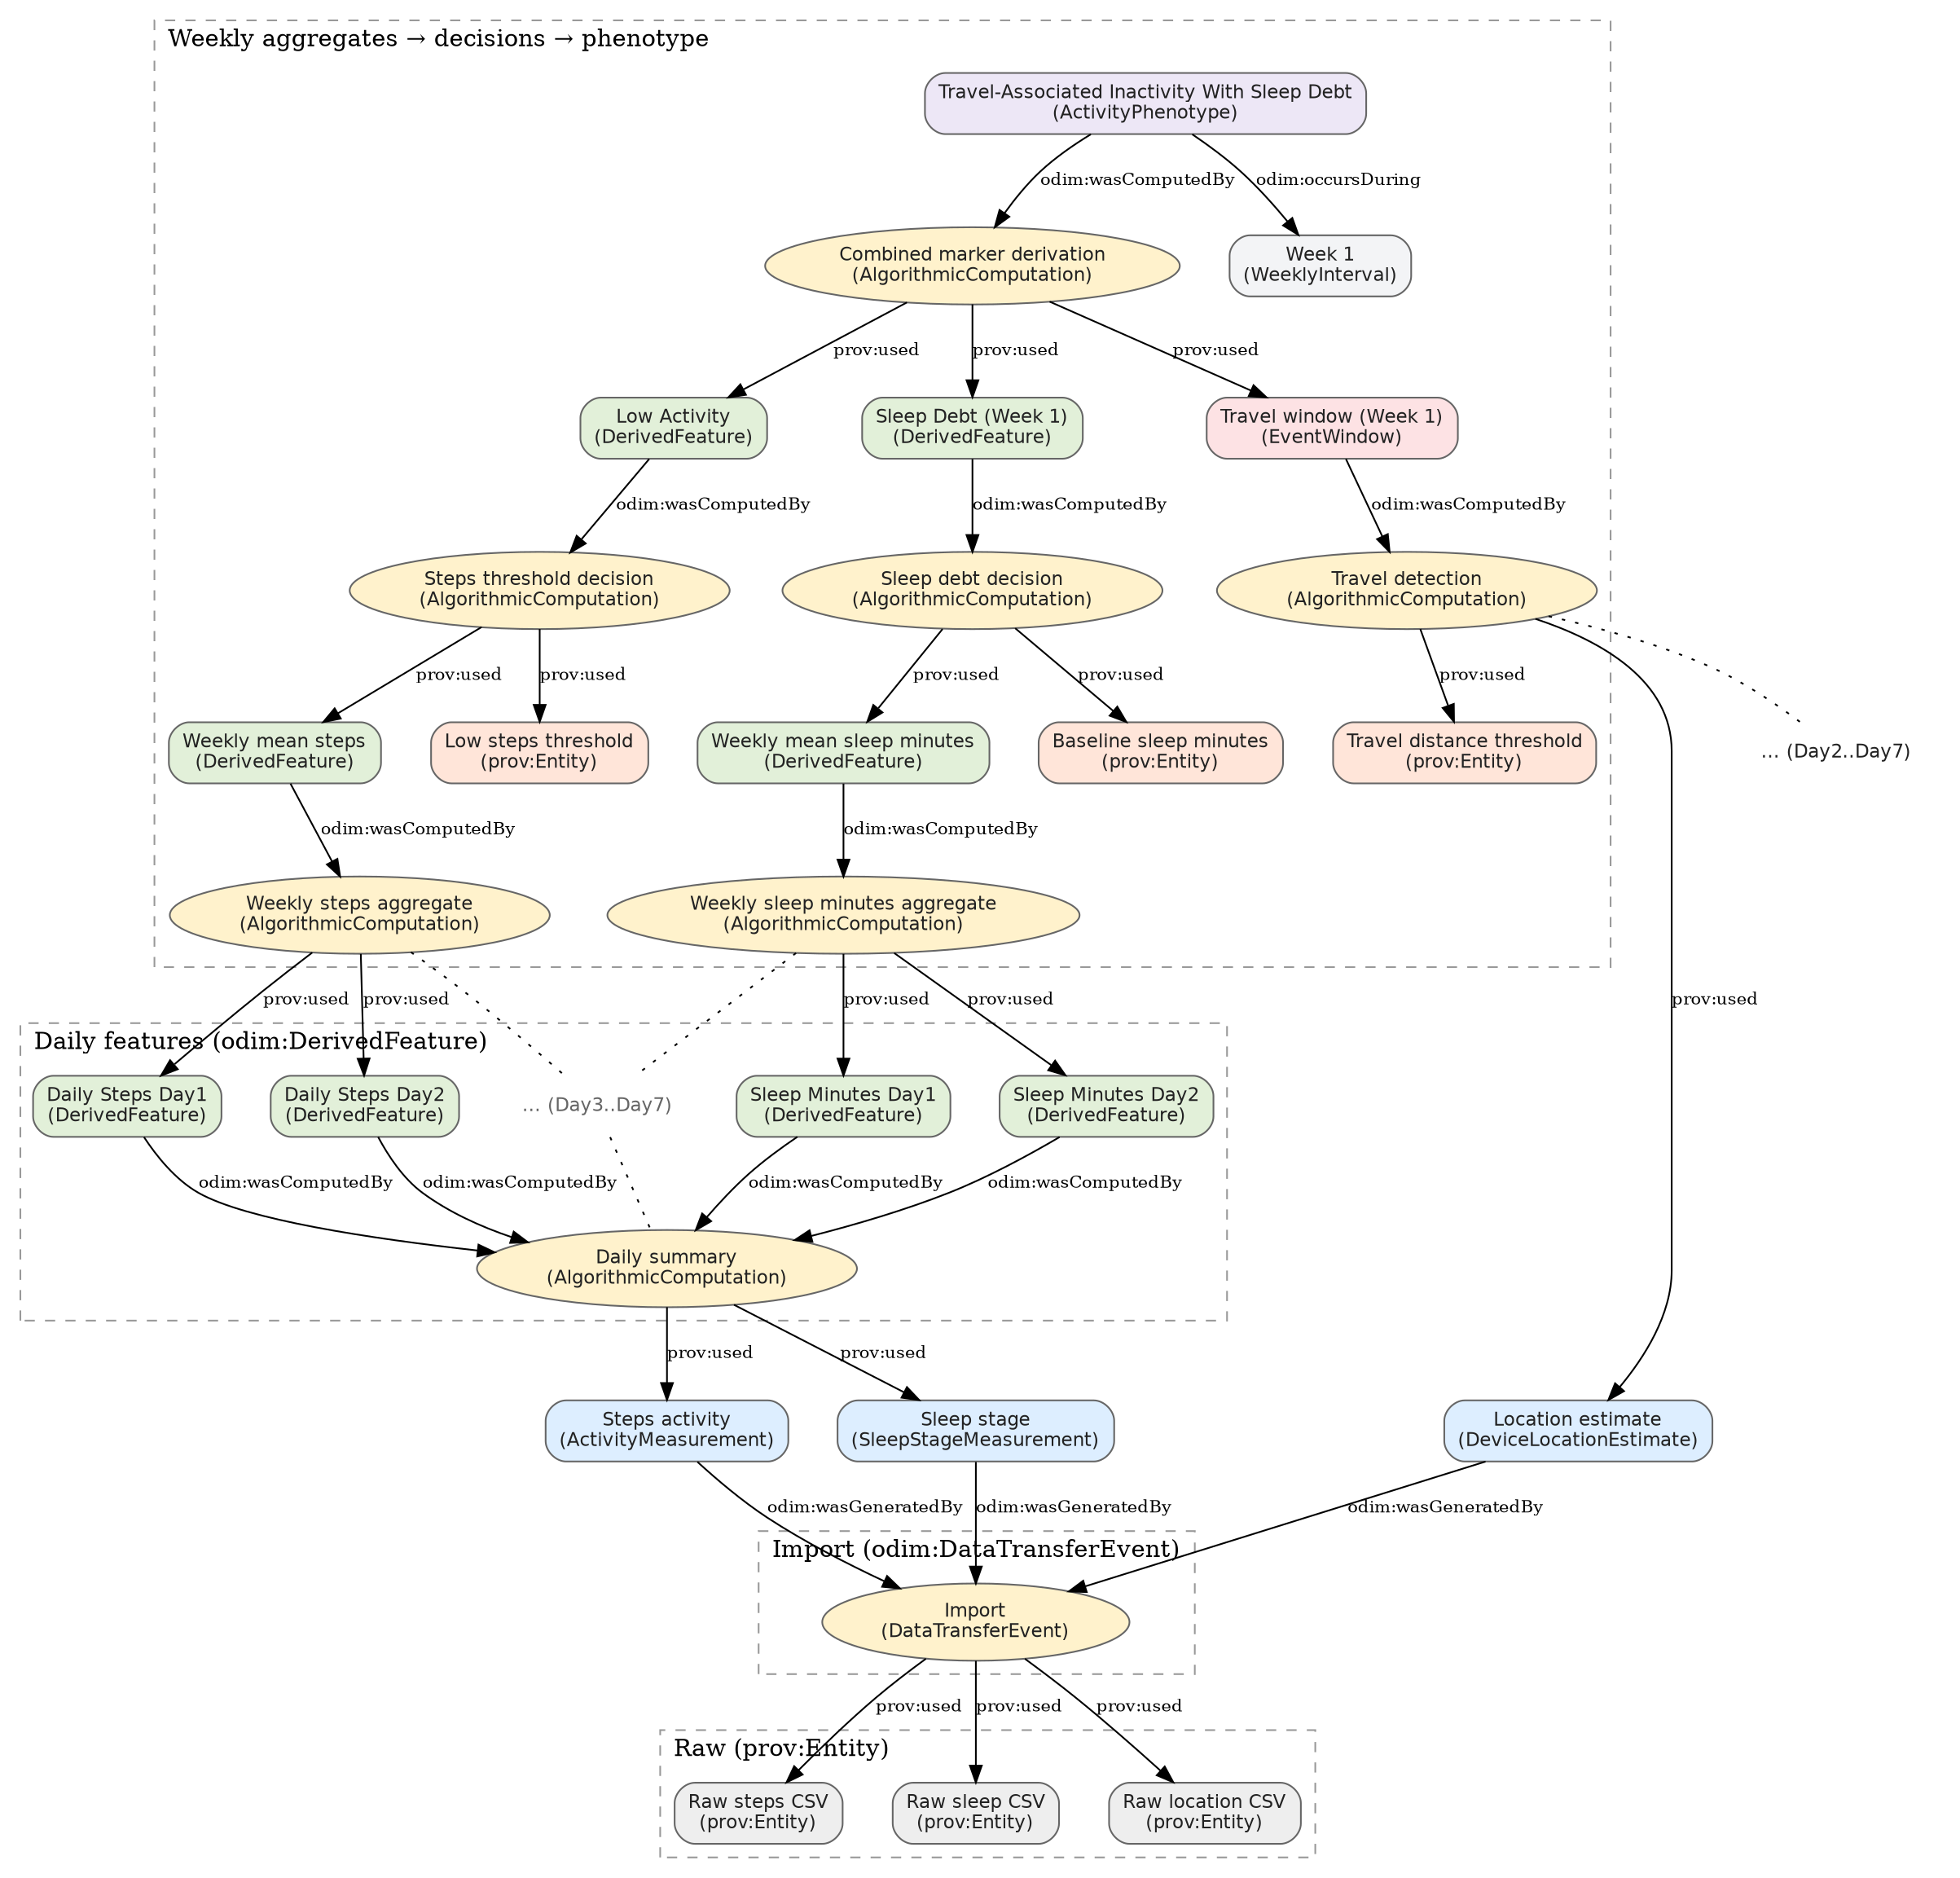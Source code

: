 digraph DemoFlow {
  rankdir=TB;
  splines=true;
  nodesep=0.4;
  ranksep=0.6;

  // Default node styles
  node [fontname="Helvetica", fontsize=11, style="rounded,filled", color="#666666", fontcolor="#222222", fillcolor="white", penwidth=1.0];

  // Legend removed for presentation clarity

  // Raw entities (prov:Entity)
  subgraph cluster_raw {
    label="Raw (prov:Entity)"; style=dashed; color=gray60; labelloc="t"; labeljust="l";
    RawSteps [label="Raw steps CSV\n(prov:Entity)", shape=box, fillcolor="#EEEEEE"];
    RawSleep [label="Raw sleep CSV\n(prov:Entity)", shape=box, fillcolor="#EEEEEE"];
    RawLoc   [label="Raw location CSV\n(prov:Entity)", shape=box, fillcolor="#EEEEEE"];
  }

  // Import activity
  subgraph cluster_import {
    label="Import (odim:DataTransferEvent)"; style=dashed; color=gray60; labelloc="t"; labeljust="l";
    Import [label="Import\n(DataTransferEvent)", shape=ellipse, fillcolor="#FFF2CC"];
  }

  // Observations (entities)
  subgraph cluster_obs {
    label=""; style=invis; color=gray60;
    ObsSteps [label="Steps activity\n(ActivityMeasurement)", shape=box, fillcolor="#DDEEFF"];
    ObsSleep [label="Sleep stage\n(SleepStageMeasurement)", shape=box, fillcolor="#DDEEFF"];
    ObsLoc   [label="Location estimate\n(DeviceLocationEstimate)", shape=box, fillcolor="#DDEEFF"];
    ObsDots  [label="… (Day2..Day7)", shape=plaintext];
  }

  // Daily computation + features (steps + sleep minutes)
  subgraph cluster_daily {
    label="Daily features (odim:DerivedFeature)"; style=dashed; color=gray60; labelloc="t"; labeljust="l";
    DailyComp [label="Daily summary\n(AlgorithmicComputation)", shape=ellipse, fillcolor="#FFF2CC"];
    F1 [label="Daily Steps Day1\n(DerivedFeature)", shape=box, fillcolor="#E2F0D9"];
    F2 [label="Daily Steps Day2\n(DerivedFeature)", shape=box, fillcolor="#E2F0D9"];
    FDots [label="… (Day3..Day7)", shape=plaintext, color="#888888", fontcolor="#666666"];
    SQ1 [label="Sleep Minutes Day1\n(DerivedFeature)", shape=box, fillcolor="#E2F0D9"];
    SQ2 [label="Sleep Minutes Day2\n(DerivedFeature)", shape=box, fillcolor="#E2F0D9"];
  }

  // Weekly aggregation + decisions + combined phenotype
  subgraph cluster_weekly {
    label="Weekly aggregates → decisions → phenotype"; style=dashed; color=gray60; labelloc="t"; labeljust="l";
    WeeklySteps [label="Weekly steps aggregate\n(AlgorithmicComputation)", shape=ellipse, fillcolor="#FFF2CC"];
    MeanSteps [label="Weekly mean steps\n(DerivedFeature)", shape=box, fillcolor="#E2F0D9"];
    Thresh [label="Low steps threshold\n(prov:Entity)", shape=box, fillcolor="#FFE5D9"];
    StepsDecision [label="Steps threshold decision\n(AlgorithmicComputation)", shape=ellipse, fillcolor="#FFF2CC"];
    Marker [label="Low Activity\n(DerivedFeature)", shape=box, style="rounded,filled", fillcolor="#E2F0D9"];

    WeeklySleep [label="Weekly sleep minutes aggregate\n(AlgorithmicComputation)", shape=ellipse, fillcolor="#FFF2CC"];
    MeanSleep [label="Weekly mean sleep minutes\n(DerivedFeature)", shape=box, fillcolor="#E2F0D9"];
    SleepBaseline [label="Baseline sleep minutes\n(prov:Entity)", shape=box, fillcolor="#FFE5D9"];
    SleepDebtDecision [label="Sleep debt decision\n(AlgorithmicComputation)", shape=ellipse, fillcolor="#FFF2CC"];
    SleepDebt [label="Sleep Debt (Week 1)\n(DerivedFeature)", shape=box, fillcolor="#E2F0D9"];

    Combine [label="Combined marker derivation\n(AlgorithmicComputation)", shape=ellipse, fillcolor="#FFF2CC"];
    Phenotype [label="Travel-Associated Inactivity With Sleep Debt\n(ActivityPhenotype)", shape=box, style="rounded,filled", fillcolor="#EDE7F6"];
    Week [label="Week 1\n(WeeklyInterval)", shape=box, fillcolor="#F3F4F6"];

    // Travel detection elements placed within weekly cluster
    TravelDetect [label="Travel detection\n(AlgorithmicComputation)", shape=ellipse, fillcolor="#FFF2CC"];
    TravelWin [label="Travel window (Week 1)\n(EventWindow)", shape=box, fillcolor="#FDE2E4"];
    TravelThresh [label="Travel distance threshold\n(prov:Entity)", shape=box, fillcolor="#FFE5D9"];
  }

  // Edges with exact predicates
  // Import used raw files (prov:used: Activity -> Entity)
  Import -> RawSteps [label="prov:used", fontsize=10];
  Import -> RawSleep [label="prov:used", fontsize=10];
  Import -> RawLoc   [label="prov:used", fontsize=10];

  // Observations were generated by Import (odim:wasGeneratedBy: Entity -> Activity)
  ObsSteps -> Import [label="odim:wasGeneratedBy", fontsize=10];
  ObsSleep -> Import [label="odim:wasGeneratedBy", fontsize=10];
  ObsLoc   -> Import [label="odim:wasGeneratedBy", fontsize=10];
  {rank=same; ObsSteps; ObsSleep; ObsLoc;}

  // Daily computation used observations (prov:used)
  DailyComp -> ObsSteps [label="prov:used", fontsize=10];
  DailyComp -> ObsSleep [label="prov:used", fontsize=10];

  // Travel detection from location observations (nodes defined in weekly cluster)
  TravelDetect -> ObsLoc [label="prov:used", fontsize=10];
  TravelDetect -> ObsDots [style=dotted, arrowhead=none];
  TravelDetect -> TravelThresh [label="prov:used", fontsize=10];
  TravelWin -> TravelDetect [label="odim:wasComputedBy", fontsize=10];

  // Daily features were computed by DailyComp (odim:wasComputedBy)
  F1 -> DailyComp [label="odim:wasComputedBy", fontsize=10];
  F2 -> DailyComp [label="odim:wasComputedBy", fontsize=10];
  SQ1 -> DailyComp [label="odim:wasComputedBy", fontsize=10];
  SQ2 -> DailyComp [label="odim:wasComputedBy", fontsize=10];
  FDots -> DailyComp [style=dotted, arrowhead=none];

  // Weekly steps aggregate and decision
  WeeklySteps -> F1 [label="prov:used", fontsize=10];
  WeeklySteps -> F2 [label="prov:used", fontsize=10];
  WeeklySteps -> FDots [style=dotted, arrowhead=none];
  MeanSteps -> WeeklySteps [label="odim:wasComputedBy", fontsize=10];
  StepsDecision -> MeanSteps [label="prov:used", fontsize=10];
  StepsDecision -> Thresh [label="prov:used", fontsize=10];
  Marker -> StepsDecision [label="odim:wasComputedBy", fontsize=10];

  // Weekly sleep minutes aggregate + sleep debt decision
  WeeklySleep -> SQ1 [label="prov:used", fontsize=10];
  WeeklySleep -> SQ2 [label="prov:used", fontsize=10];
  WeeklySleep -> FDots [style=dotted, arrowhead=none];
  MeanSleep -> WeeklySleep [label="odim:wasComputedBy", fontsize=10];
  SleepDebtDecision -> MeanSleep [label="prov:used", fontsize=10];
  SleepDebtDecision -> SleepBaseline [label="prov:used", fontsize=10];
  SleepDebt -> SleepDebtDecision [label="odim:wasComputedBy", fontsize=10];

  // Combined phenotype marker
  Combine -> Marker [label="prov:used", fontsize=10];
  Combine -> SleepDebt [label="prov:used", fontsize=10];
  Combine -> TravelWin [label="prov:used", fontsize=10];
  Phenotype -> Combine [label="odim:wasComputedBy", fontsize=10];
  Phenotype -> Week [label="odim:occursDuring", fontsize=10];
}
